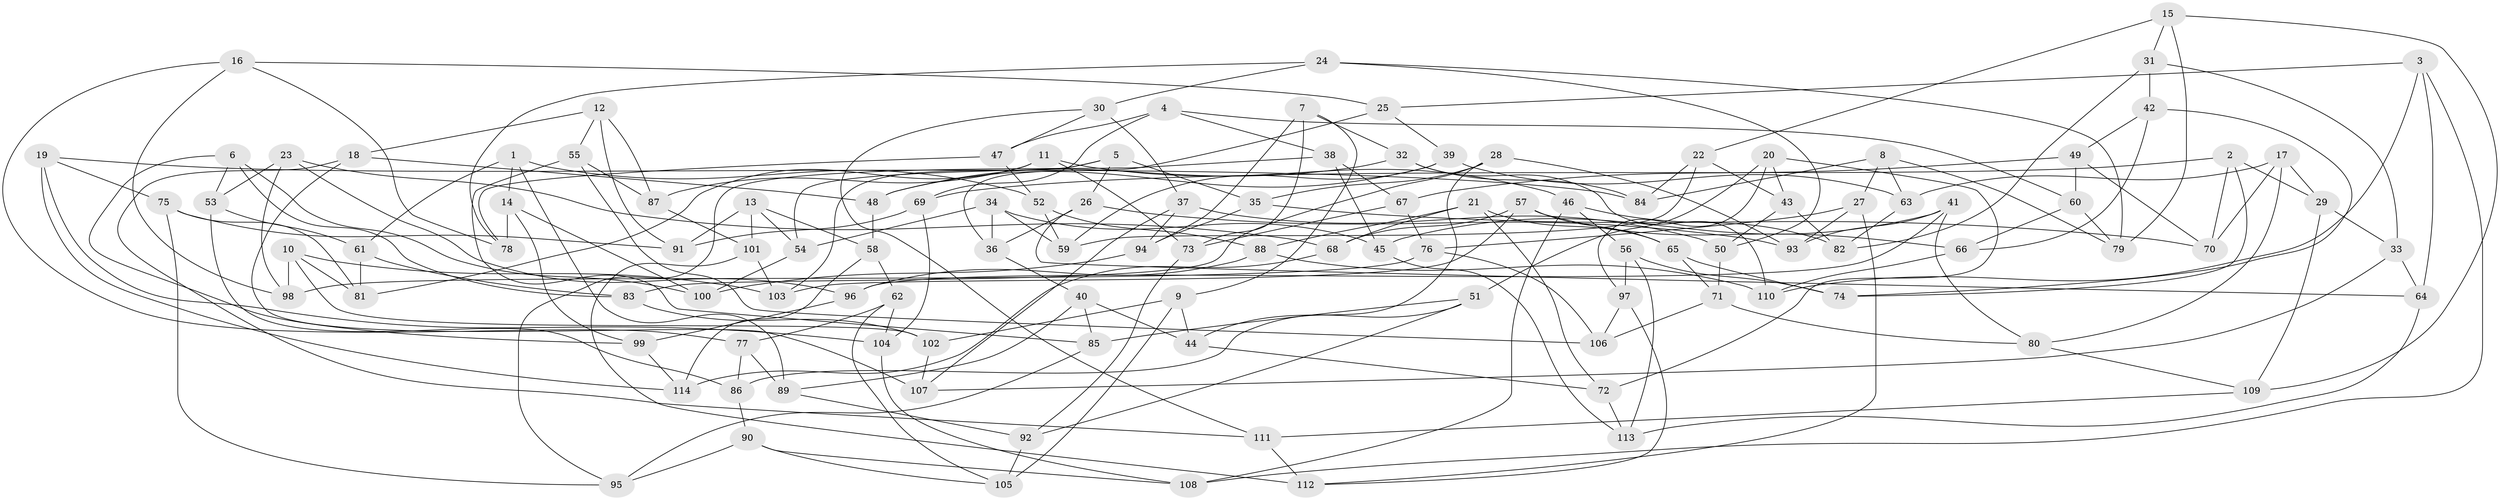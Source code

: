 // Generated by graph-tools (version 1.1) at 2025/27/03/09/25 03:27:00]
// undirected, 114 vertices, 228 edges
graph export_dot {
graph [start="1"]
  node [color=gray90,style=filled];
  1;
  2;
  3;
  4;
  5;
  6;
  7;
  8;
  9;
  10;
  11;
  12;
  13;
  14;
  15;
  16;
  17;
  18;
  19;
  20;
  21;
  22;
  23;
  24;
  25;
  26;
  27;
  28;
  29;
  30;
  31;
  32;
  33;
  34;
  35;
  36;
  37;
  38;
  39;
  40;
  41;
  42;
  43;
  44;
  45;
  46;
  47;
  48;
  49;
  50;
  51;
  52;
  53;
  54;
  55;
  56;
  57;
  58;
  59;
  60;
  61;
  62;
  63;
  64;
  65;
  66;
  67;
  68;
  69;
  70;
  71;
  72;
  73;
  74;
  75;
  76;
  77;
  78;
  79;
  80;
  81;
  82;
  83;
  84;
  85;
  86;
  87;
  88;
  89;
  90;
  91;
  92;
  93;
  94;
  95;
  96;
  97;
  98;
  99;
  100;
  101;
  102;
  103;
  104;
  105;
  106;
  107;
  108;
  109;
  110;
  111;
  112;
  113;
  114;
  1 -- 89;
  1 -- 14;
  1 -- 61;
  1 -- 52;
  2 -- 74;
  2 -- 70;
  2 -- 69;
  2 -- 29;
  3 -- 64;
  3 -- 25;
  3 -- 108;
  3 -- 110;
  4 -- 47;
  4 -- 69;
  4 -- 60;
  4 -- 38;
  5 -- 54;
  5 -- 35;
  5 -- 26;
  5 -- 103;
  6 -- 83;
  6 -- 99;
  6 -- 100;
  6 -- 53;
  7 -- 9;
  7 -- 73;
  7 -- 94;
  7 -- 32;
  8 -- 84;
  8 -- 79;
  8 -- 63;
  8 -- 27;
  9 -- 44;
  9 -- 102;
  9 -- 105;
  10 -- 102;
  10 -- 103;
  10 -- 81;
  10 -- 98;
  11 -- 73;
  11 -- 46;
  11 -- 81;
  11 -- 87;
  12 -- 18;
  12 -- 87;
  12 -- 91;
  12 -- 55;
  13 -- 54;
  13 -- 58;
  13 -- 101;
  13 -- 91;
  14 -- 99;
  14 -- 100;
  14 -- 78;
  15 -- 31;
  15 -- 22;
  15 -- 109;
  15 -- 79;
  16 -- 25;
  16 -- 77;
  16 -- 98;
  16 -- 78;
  17 -- 29;
  17 -- 70;
  17 -- 80;
  17 -- 63;
  18 -- 48;
  18 -- 107;
  18 -- 111;
  19 -- 114;
  19 -- 84;
  19 -- 75;
  19 -- 104;
  20 -- 97;
  20 -- 51;
  20 -- 43;
  20 -- 72;
  21 -- 88;
  21 -- 65;
  21 -- 68;
  21 -- 72;
  22 -- 59;
  22 -- 43;
  22 -- 84;
  23 -- 68;
  23 -- 96;
  23 -- 98;
  23 -- 53;
  24 -- 50;
  24 -- 78;
  24 -- 79;
  24 -- 30;
  25 -- 36;
  25 -- 39;
  26 -- 64;
  26 -- 93;
  26 -- 36;
  27 -- 112;
  27 -- 93;
  27 -- 76;
  28 -- 83;
  28 -- 93;
  28 -- 44;
  28 -- 35;
  29 -- 33;
  29 -- 109;
  30 -- 47;
  30 -- 111;
  30 -- 37;
  31 -- 33;
  31 -- 42;
  31 -- 82;
  32 -- 48;
  32 -- 110;
  32 -- 84;
  33 -- 107;
  33 -- 64;
  34 -- 45;
  34 -- 36;
  34 -- 54;
  34 -- 59;
  35 -- 94;
  35 -- 70;
  36 -- 40;
  37 -- 107;
  37 -- 94;
  37 -- 50;
  38 -- 67;
  38 -- 95;
  38 -- 45;
  39 -- 59;
  39 -- 48;
  39 -- 63;
  40 -- 85;
  40 -- 44;
  40 -- 89;
  41 -- 80;
  41 -- 96;
  41 -- 45;
  41 -- 93;
  42 -- 49;
  42 -- 66;
  42 -- 74;
  43 -- 50;
  43 -- 82;
  44 -- 72;
  45 -- 113;
  46 -- 56;
  46 -- 82;
  46 -- 108;
  47 -- 52;
  47 -- 78;
  48 -- 58;
  49 -- 67;
  49 -- 70;
  49 -- 60;
  50 -- 71;
  51 -- 85;
  51 -- 92;
  51 -- 86;
  52 -- 59;
  52 -- 88;
  53 -- 61;
  53 -- 86;
  54 -- 100;
  55 -- 85;
  55 -- 106;
  55 -- 87;
  56 -- 74;
  56 -- 113;
  56 -- 97;
  57 -- 103;
  57 -- 66;
  57 -- 68;
  57 -- 65;
  58 -- 62;
  58 -- 114;
  60 -- 66;
  60 -- 79;
  61 -- 81;
  61 -- 83;
  62 -- 105;
  62 -- 77;
  62 -- 104;
  63 -- 82;
  64 -- 113;
  65 -- 74;
  65 -- 71;
  66 -- 110;
  67 -- 73;
  67 -- 76;
  68 -- 114;
  69 -- 104;
  69 -- 91;
  71 -- 80;
  71 -- 106;
  72 -- 113;
  73 -- 92;
  75 -- 95;
  75 -- 81;
  75 -- 91;
  76 -- 98;
  76 -- 106;
  77 -- 86;
  77 -- 89;
  80 -- 109;
  83 -- 102;
  85 -- 95;
  86 -- 90;
  87 -- 101;
  88 -- 96;
  88 -- 110;
  89 -- 92;
  90 -- 108;
  90 -- 105;
  90 -- 95;
  92 -- 105;
  94 -- 100;
  96 -- 99;
  97 -- 112;
  97 -- 106;
  99 -- 114;
  101 -- 103;
  101 -- 112;
  102 -- 107;
  104 -- 108;
  109 -- 111;
  111 -- 112;
}
